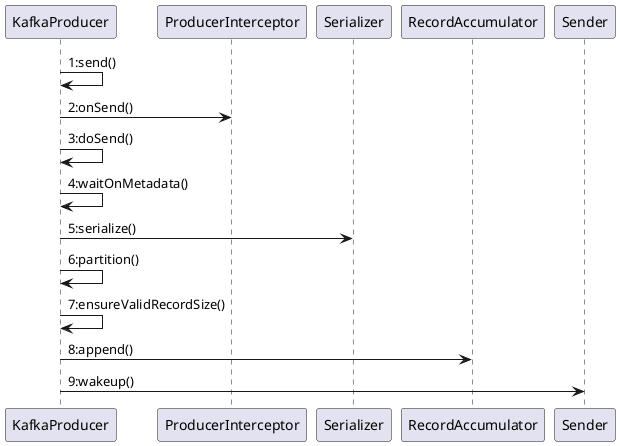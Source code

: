 @startuml
KafkaProducer -> KafkaProducer: 1:send()
KafkaProducer -> ProducerInterceptor: 2:onSend()
KafkaProducer -> KafkaProducer: 3:doSend()
KafkaProducer -> KafkaProducer: 4:waitOnMetadata()
KafkaProducer -> Serializer: 5:serialize()
KafkaProducer -> KafkaProducer: 6:partition()
KafkaProducer -> KafkaProducer: 7:ensureValidRecordSize()
KafkaProducer -> RecordAccumulator: 8:append()
KafkaProducer -> Sender: 9:wakeup()
@enduml